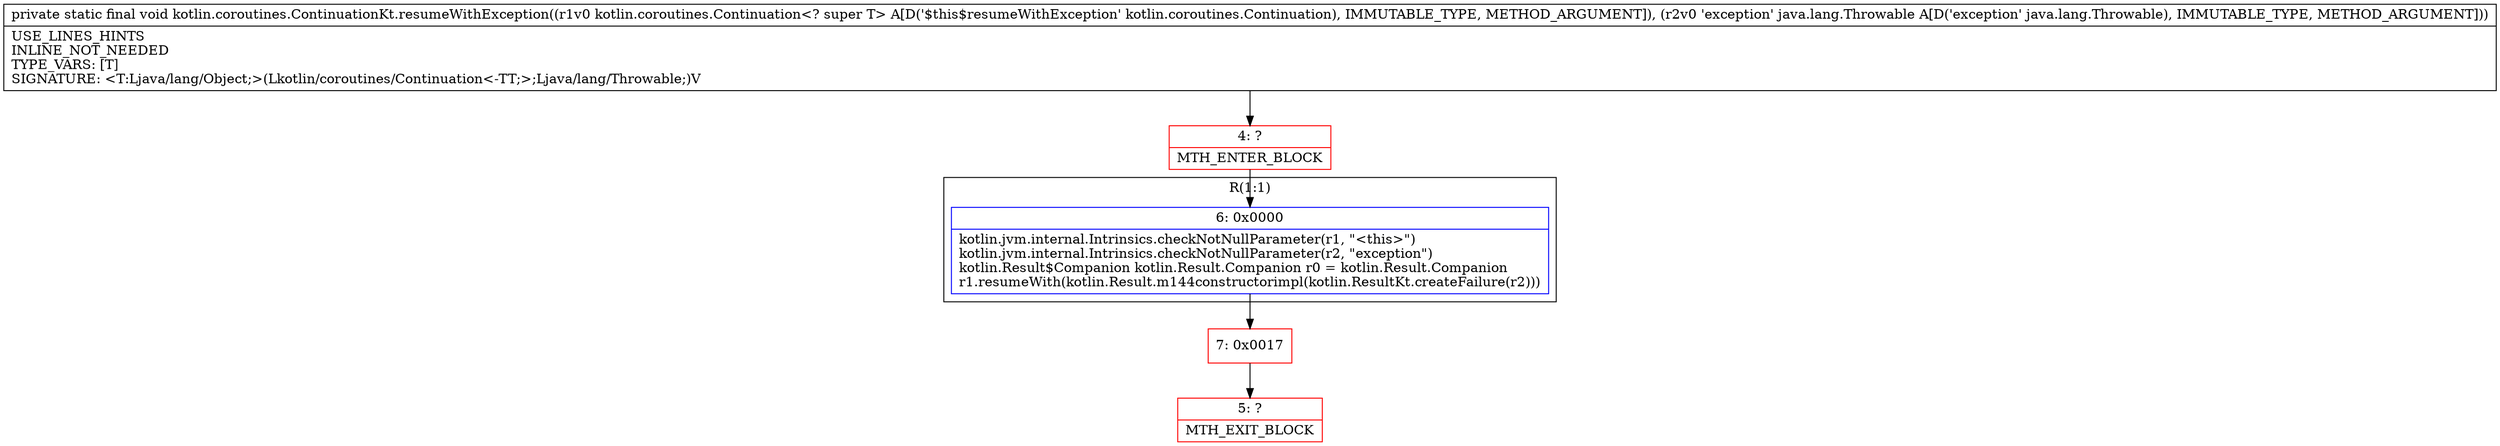 digraph "CFG forkotlin.coroutines.ContinuationKt.resumeWithException(Lkotlin\/coroutines\/Continuation;Ljava\/lang\/Throwable;)V" {
subgraph cluster_Region_141339282 {
label = "R(1:1)";
node [shape=record,color=blue];
Node_6 [shape=record,label="{6\:\ 0x0000|kotlin.jvm.internal.Intrinsics.checkNotNullParameter(r1, \"\<this\>\")\lkotlin.jvm.internal.Intrinsics.checkNotNullParameter(r2, \"exception\")\lkotlin.Result$Companion kotlin.Result.Companion r0 = kotlin.Result.Companion\lr1.resumeWith(kotlin.Result.m144constructorimpl(kotlin.ResultKt.createFailure(r2)))\l}"];
}
Node_4 [shape=record,color=red,label="{4\:\ ?|MTH_ENTER_BLOCK\l}"];
Node_7 [shape=record,color=red,label="{7\:\ 0x0017}"];
Node_5 [shape=record,color=red,label="{5\:\ ?|MTH_EXIT_BLOCK\l}"];
MethodNode[shape=record,label="{private static final void kotlin.coroutines.ContinuationKt.resumeWithException((r1v0 kotlin.coroutines.Continuation\<? super T\> A[D('$this$resumeWithException' kotlin.coroutines.Continuation), IMMUTABLE_TYPE, METHOD_ARGUMENT]), (r2v0 'exception' java.lang.Throwable A[D('exception' java.lang.Throwable), IMMUTABLE_TYPE, METHOD_ARGUMENT]))  | USE_LINES_HINTS\lINLINE_NOT_NEEDED\lTYPE_VARS: [T]\lSIGNATURE: \<T:Ljava\/lang\/Object;\>(Lkotlin\/coroutines\/Continuation\<\-TT;\>;Ljava\/lang\/Throwable;)V\l}"];
MethodNode -> Node_4;Node_6 -> Node_7;
Node_4 -> Node_6;
Node_7 -> Node_5;
}

